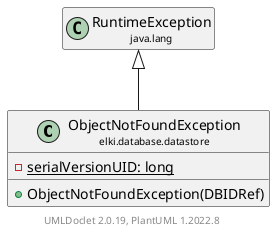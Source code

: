 @startuml
    remove .*\.(Instance|Par|Parameterizer|Factory)$
    set namespaceSeparator none
    hide empty fields
    hide empty methods

    class "<size:14>ObjectNotFoundException\n<size:10>elki.database.datastore" as elki.database.datastore.ObjectNotFoundException [[ObjectNotFoundException.html]] {
        {static} -serialVersionUID: long
        +ObjectNotFoundException(DBIDRef)
    }

    class "<size:14>RuntimeException\n<size:10>java.lang" as java.lang.RuntimeException

    java.lang.RuntimeException <|-- elki.database.datastore.ObjectNotFoundException

    center footer UMLDoclet 2.0.19, PlantUML 1.2022.8
@enduml
